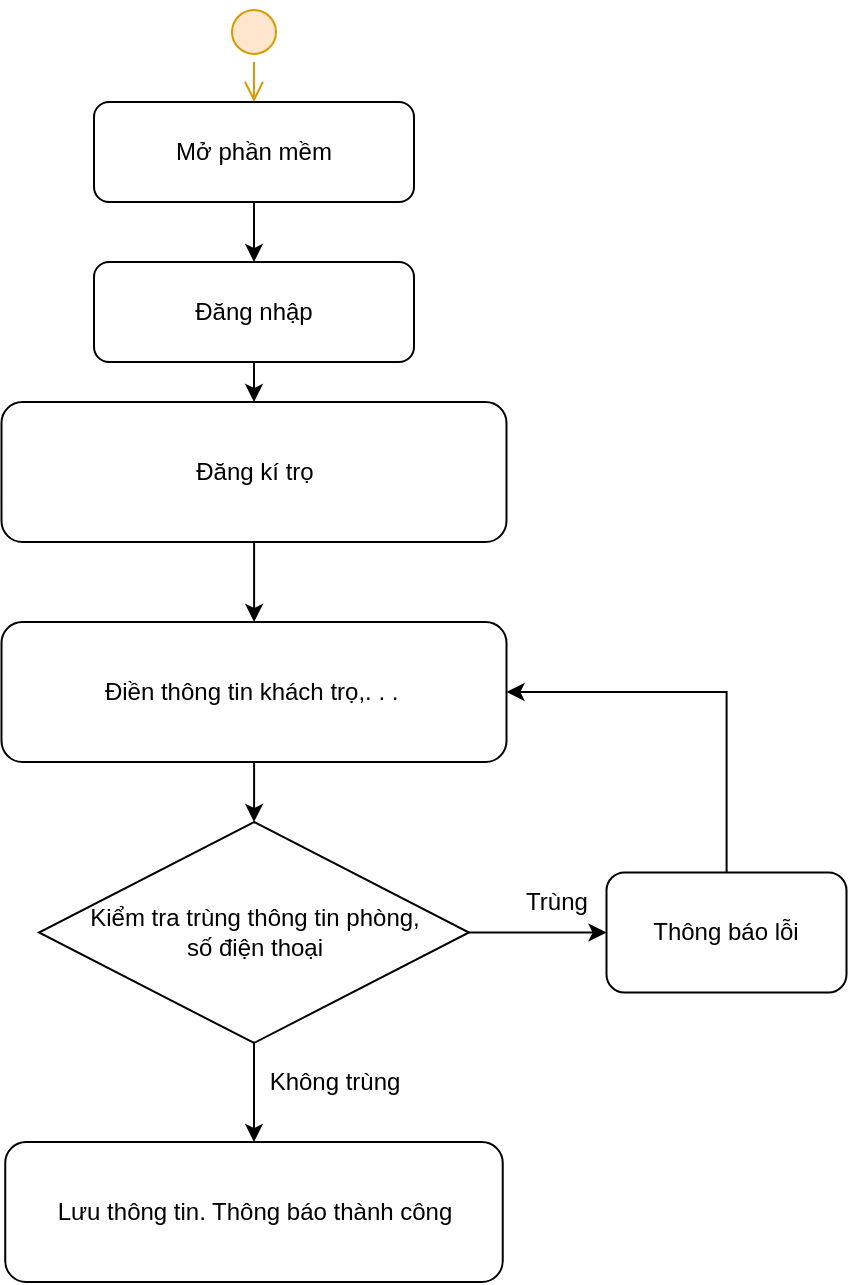 <mxfile version="13.1.3" type="device"><diagram id="TqB7ffA8PlA0BnZdCAKP" name="Page-1"><mxGraphModel dx="868" dy="439" grid="1" gridSize="10" guides="1" tooltips="1" connect="1" arrows="1" fold="1" page="1" pageScale="1" pageWidth="827" pageHeight="1169" math="0" shadow="0"><root><mxCell id="0"/><mxCell id="1" parent="0"/><mxCell id="-lblpUDqBr-ZylteM5JC-3" value="" style="ellipse;html=1;shape=startState;fillColor=#ffe6cc;strokeColor=#d79b00;" vertex="1" parent="1"><mxGeometry x="360" y="220" width="30" height="30" as="geometry"/></mxCell><mxCell id="-lblpUDqBr-ZylteM5JC-4" value="" style="edgeStyle=orthogonalEdgeStyle;html=1;verticalAlign=bottom;endArrow=open;endSize=8;strokeColor=#d79b00;fillColor=#ffe6cc;entryX=0.5;entryY=0;entryDx=0;entryDy=0;" edge="1" source="-lblpUDqBr-ZylteM5JC-3" parent="1" target="-lblpUDqBr-ZylteM5JC-5"><mxGeometry relative="1" as="geometry"><mxPoint x="375" y="280" as="targetPoint"/></mxGeometry></mxCell><mxCell id="-lblpUDqBr-ZylteM5JC-8" value="" style="edgeStyle=orthogonalEdgeStyle;rounded=0;orthogonalLoop=1;jettySize=auto;html=1;" edge="1" parent="1" source="-lblpUDqBr-ZylteM5JC-5" target="-lblpUDqBr-ZylteM5JC-7"><mxGeometry relative="1" as="geometry"/></mxCell><mxCell id="-lblpUDqBr-ZylteM5JC-5" value="Mở phần mềm" style="rounded=1;whiteSpace=wrap;html=1;" vertex="1" parent="1"><mxGeometry x="295" y="270" width="160" height="50" as="geometry"/></mxCell><mxCell id="-lblpUDqBr-ZylteM5JC-10" value="" style="edgeStyle=orthogonalEdgeStyle;rounded=0;orthogonalLoop=1;jettySize=auto;html=1;" edge="1" parent="1" source="-lblpUDqBr-ZylteM5JC-7" target="-lblpUDqBr-ZylteM5JC-25"><mxGeometry relative="1" as="geometry"><mxPoint x="375.1" y="430.064" as="targetPoint"/></mxGeometry></mxCell><mxCell id="-lblpUDqBr-ZylteM5JC-7" value="Đăng nhập" style="rounded=1;whiteSpace=wrap;html=1;" vertex="1" parent="1"><mxGeometry x="295" y="350" width="160" height="50" as="geometry"/></mxCell><mxCell id="-lblpUDqBr-ZylteM5JC-31" value="" style="edgeStyle=orthogonalEdgeStyle;rounded=0;orthogonalLoop=1;jettySize=auto;html=1;" edge="1" parent="1" source="-lblpUDqBr-ZylteM5JC-25" target="-lblpUDqBr-ZylteM5JC-30"><mxGeometry relative="1" as="geometry"/></mxCell><mxCell id="-lblpUDqBr-ZylteM5JC-25" value="Đăng kí trọ" style="rounded=1;whiteSpace=wrap;html=1;" vertex="1" parent="1"><mxGeometry x="248.75" y="420" width="252.5" height="70" as="geometry"/></mxCell><mxCell id="-lblpUDqBr-ZylteM5JC-33" value="" style="edgeStyle=orthogonalEdgeStyle;rounded=0;orthogonalLoop=1;jettySize=auto;html=1;" edge="1" parent="1" source="-lblpUDqBr-ZylteM5JC-30" target="-lblpUDqBr-ZylteM5JC-34"><mxGeometry relative="1" as="geometry"><mxPoint x="375" y="699.5" as="targetPoint"/></mxGeometry></mxCell><mxCell id="-lblpUDqBr-ZylteM5JC-30" value="Điền thông tin khách trọ,. . .&amp;nbsp;" style="rounded=1;whiteSpace=wrap;html=1;" vertex="1" parent="1"><mxGeometry x="248.75" y="530" width="252.5" height="70" as="geometry"/></mxCell><mxCell id="-lblpUDqBr-ZylteM5JC-36" value="" style="edgeStyle=orthogonalEdgeStyle;rounded=0;orthogonalLoop=1;jettySize=auto;html=1;" edge="1" parent="1" source="-lblpUDqBr-ZylteM5JC-34" target="-lblpUDqBr-ZylteM5JC-38"><mxGeometry relative="1" as="geometry"><mxPoint x="562.5" y="685.25" as="targetPoint"/></mxGeometry></mxCell><mxCell id="-lblpUDqBr-ZylteM5JC-42" value="" style="edgeStyle=orthogonalEdgeStyle;rounded=0;orthogonalLoop=1;jettySize=auto;html=1;" edge="1" parent="1" source="-lblpUDqBr-ZylteM5JC-34" target="-lblpUDqBr-ZylteM5JC-44"><mxGeometry relative="1" as="geometry"><mxPoint x="375" y="790" as="targetPoint"/></mxGeometry></mxCell><mxCell id="-lblpUDqBr-ZylteM5JC-34" value="Kiểm tra trùng thông tin phòng, &lt;br&gt;số điện thoại" style="rhombus;whiteSpace=wrap;html=1;" vertex="1" parent="1"><mxGeometry x="267.5" y="630" width="215" height="110.5" as="geometry"/></mxCell><mxCell id="-lblpUDqBr-ZylteM5JC-37" value="Trùng" style="text;html=1;align=center;verticalAlign=middle;resizable=0;points=[];autosize=1;" vertex="1" parent="1"><mxGeometry x="501.25" y="660" width="50" height="20" as="geometry"/></mxCell><mxCell id="-lblpUDqBr-ZylteM5JC-40" value="" style="edgeStyle=orthogonalEdgeStyle;rounded=0;orthogonalLoop=1;jettySize=auto;html=1;entryX=1;entryY=0.5;entryDx=0;entryDy=0;" edge="1" parent="1" source="-lblpUDqBr-ZylteM5JC-38" target="-lblpUDqBr-ZylteM5JC-30"><mxGeometry relative="1" as="geometry"><mxPoint x="630" y="580" as="targetPoint"/><Array as="points"><mxPoint x="611" y="565"/></Array></mxGeometry></mxCell><mxCell id="-lblpUDqBr-ZylteM5JC-38" value="Thông báo lỗi" style="rounded=1;whiteSpace=wrap;html=1;" vertex="1" parent="1"><mxGeometry x="551.25" y="655.25" width="120" height="60" as="geometry"/></mxCell><mxCell id="-lblpUDqBr-ZylteM5JC-43" value="Không trùng" style="text;html=1;align=center;verticalAlign=middle;resizable=0;points=[];autosize=1;" vertex="1" parent="1"><mxGeometry x="375" y="750" width="80" height="20" as="geometry"/></mxCell><mxCell id="-lblpUDqBr-ZylteM5JC-44" value="Lưu thông tin. Thông báo thành công" style="rounded=1;whiteSpace=wrap;html=1;" vertex="1" parent="1"><mxGeometry x="250.62" y="790" width="248.75" height="70" as="geometry"/></mxCell></root></mxGraphModel></diagram></mxfile>